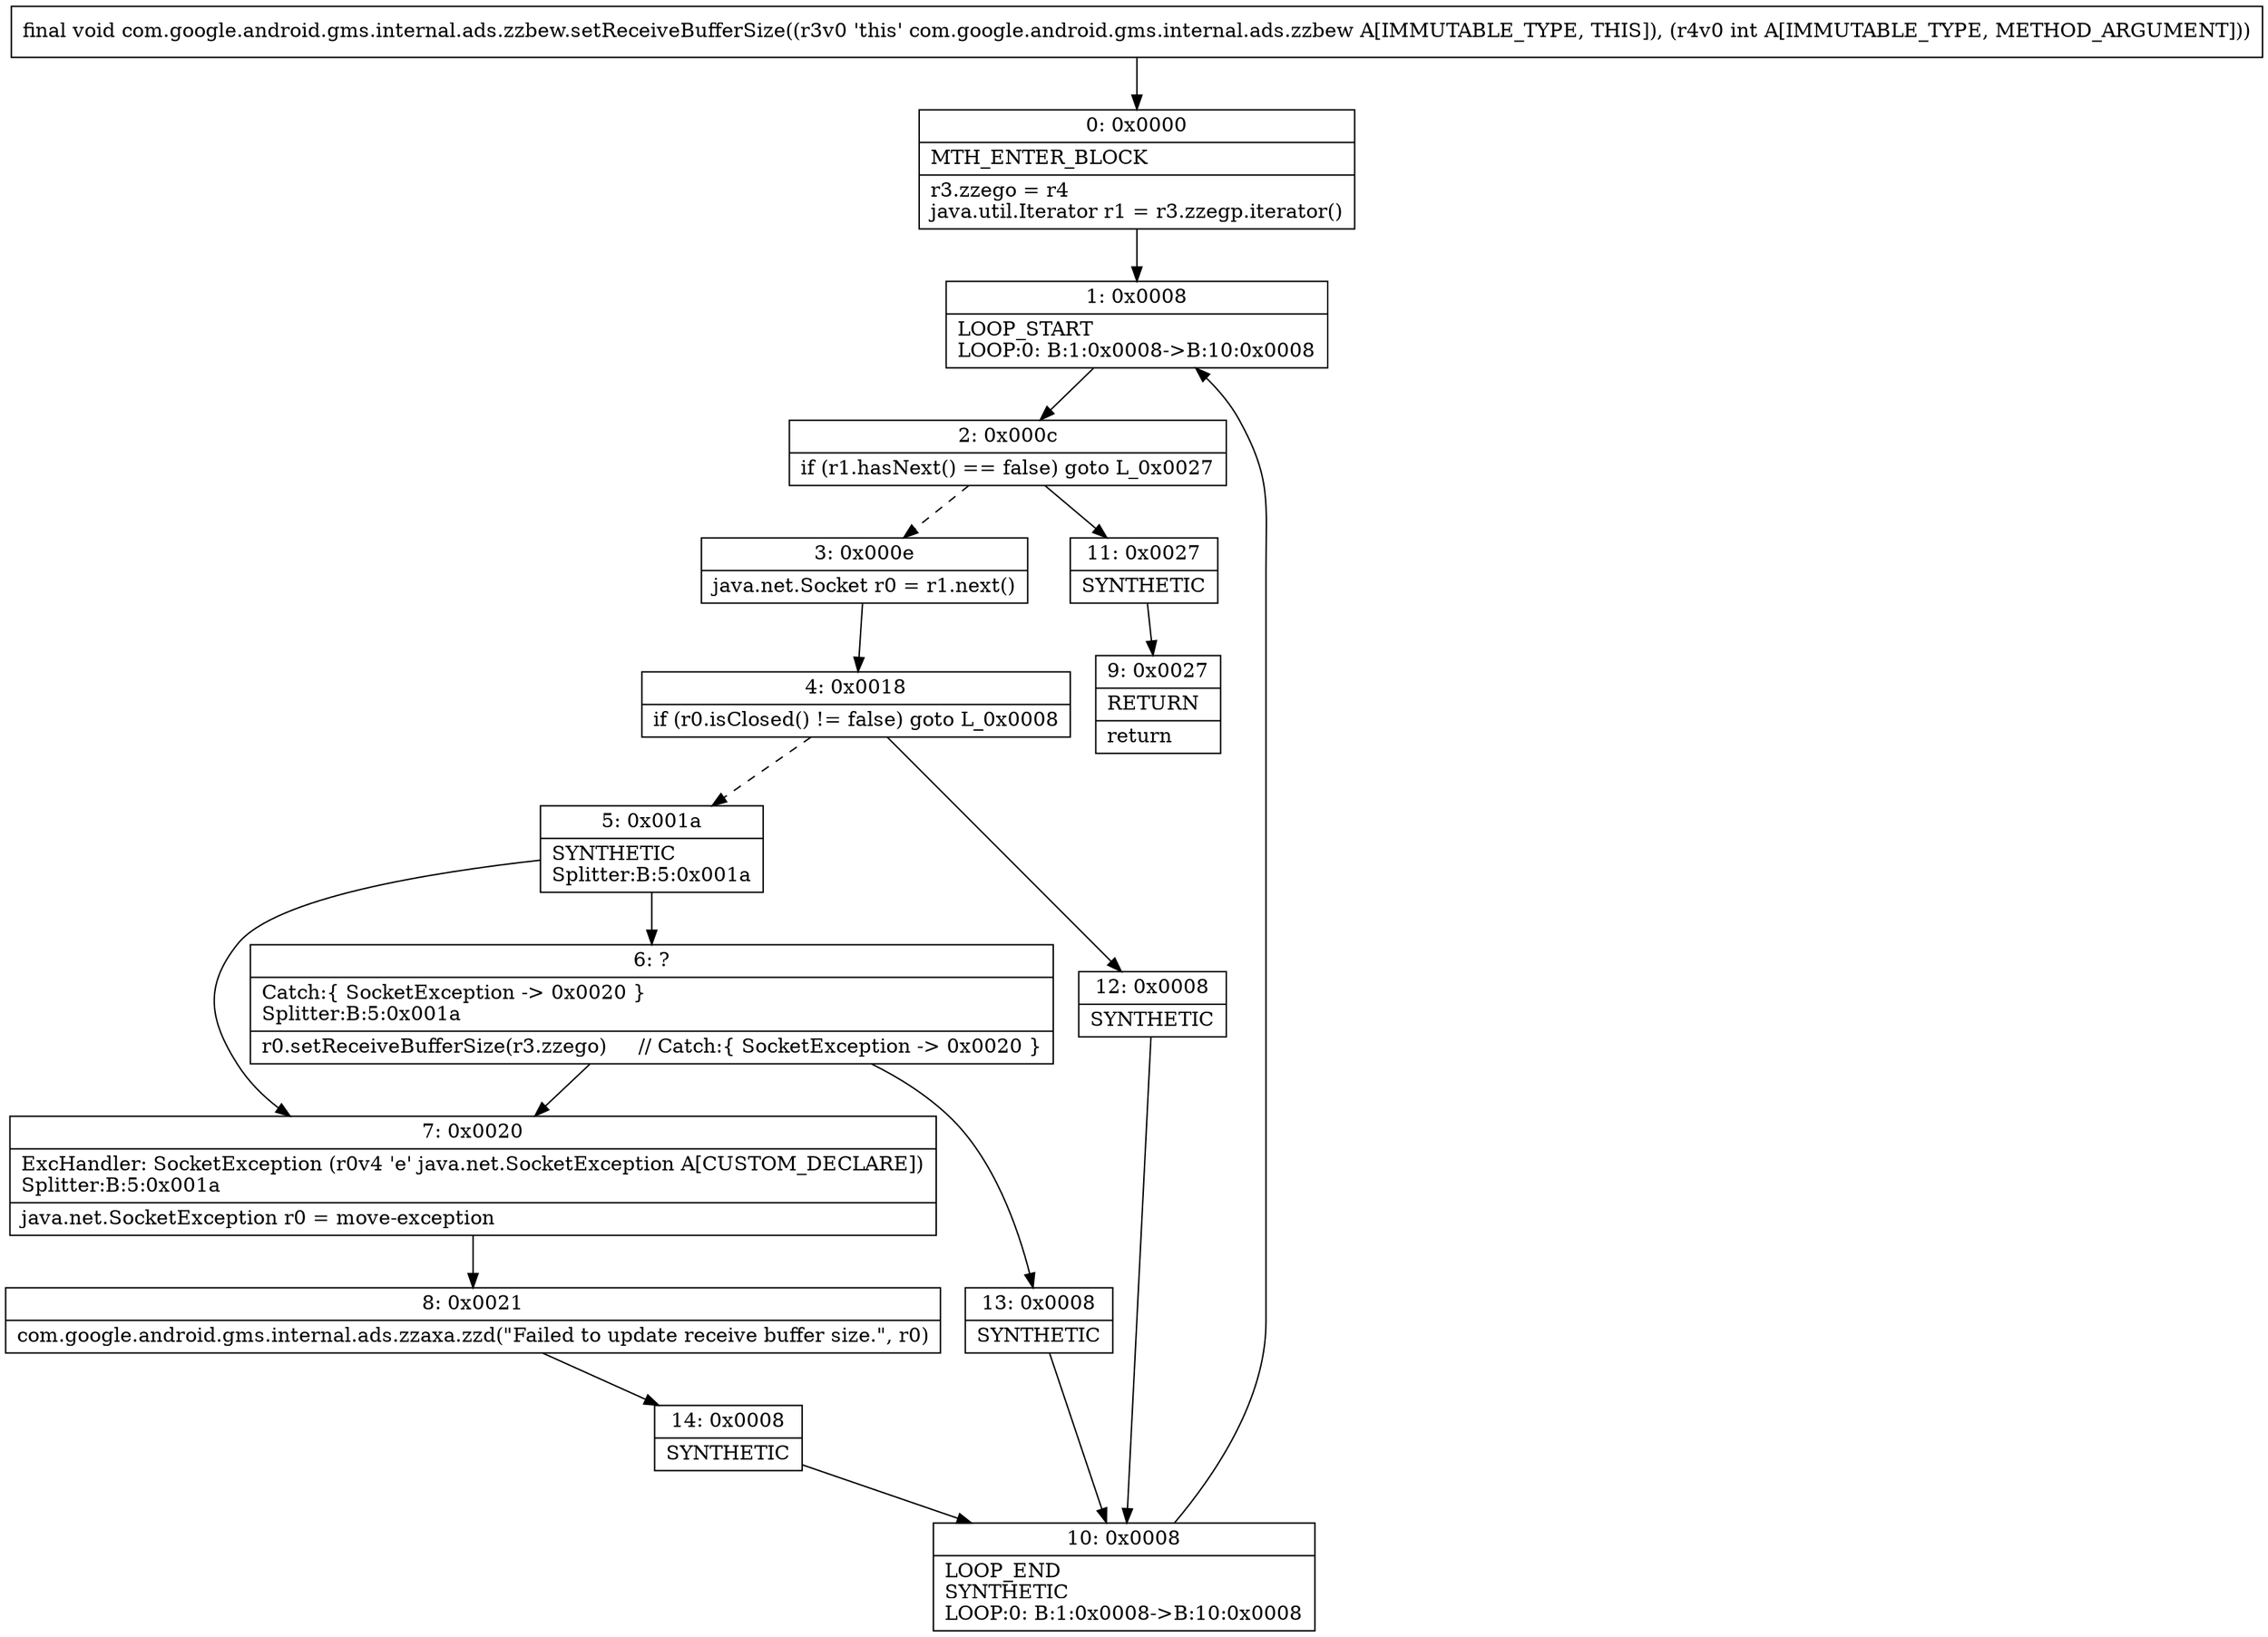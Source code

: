 digraph "CFG forcom.google.android.gms.internal.ads.zzbew.setReceiveBufferSize(I)V" {
Node_0 [shape=record,label="{0\:\ 0x0000|MTH_ENTER_BLOCK\l|r3.zzego = r4\ljava.util.Iterator r1 = r3.zzegp.iterator()\l}"];
Node_1 [shape=record,label="{1\:\ 0x0008|LOOP_START\lLOOP:0: B:1:0x0008\-\>B:10:0x0008\l}"];
Node_2 [shape=record,label="{2\:\ 0x000c|if (r1.hasNext() == false) goto L_0x0027\l}"];
Node_3 [shape=record,label="{3\:\ 0x000e|java.net.Socket r0 = r1.next()\l}"];
Node_4 [shape=record,label="{4\:\ 0x0018|if (r0.isClosed() != false) goto L_0x0008\l}"];
Node_5 [shape=record,label="{5\:\ 0x001a|SYNTHETIC\lSplitter:B:5:0x001a\l}"];
Node_6 [shape=record,label="{6\:\ ?|Catch:\{ SocketException \-\> 0x0020 \}\lSplitter:B:5:0x001a\l|r0.setReceiveBufferSize(r3.zzego)     \/\/ Catch:\{ SocketException \-\> 0x0020 \}\l}"];
Node_7 [shape=record,label="{7\:\ 0x0020|ExcHandler: SocketException (r0v4 'e' java.net.SocketException A[CUSTOM_DECLARE])\lSplitter:B:5:0x001a\l|java.net.SocketException r0 = move\-exception\l}"];
Node_8 [shape=record,label="{8\:\ 0x0021|com.google.android.gms.internal.ads.zzaxa.zzd(\"Failed to update receive buffer size.\", r0)\l}"];
Node_9 [shape=record,label="{9\:\ 0x0027|RETURN\l|return\l}"];
Node_10 [shape=record,label="{10\:\ 0x0008|LOOP_END\lSYNTHETIC\lLOOP:0: B:1:0x0008\-\>B:10:0x0008\l}"];
Node_11 [shape=record,label="{11\:\ 0x0027|SYNTHETIC\l}"];
Node_12 [shape=record,label="{12\:\ 0x0008|SYNTHETIC\l}"];
Node_13 [shape=record,label="{13\:\ 0x0008|SYNTHETIC\l}"];
Node_14 [shape=record,label="{14\:\ 0x0008|SYNTHETIC\l}"];
MethodNode[shape=record,label="{final void com.google.android.gms.internal.ads.zzbew.setReceiveBufferSize((r3v0 'this' com.google.android.gms.internal.ads.zzbew A[IMMUTABLE_TYPE, THIS]), (r4v0 int A[IMMUTABLE_TYPE, METHOD_ARGUMENT])) }"];
MethodNode -> Node_0;
Node_0 -> Node_1;
Node_1 -> Node_2;
Node_2 -> Node_3[style=dashed];
Node_2 -> Node_11;
Node_3 -> Node_4;
Node_4 -> Node_5[style=dashed];
Node_4 -> Node_12;
Node_5 -> Node_6;
Node_5 -> Node_7;
Node_6 -> Node_7;
Node_6 -> Node_13;
Node_7 -> Node_8;
Node_8 -> Node_14;
Node_10 -> Node_1;
Node_11 -> Node_9;
Node_12 -> Node_10;
Node_13 -> Node_10;
Node_14 -> Node_10;
}

